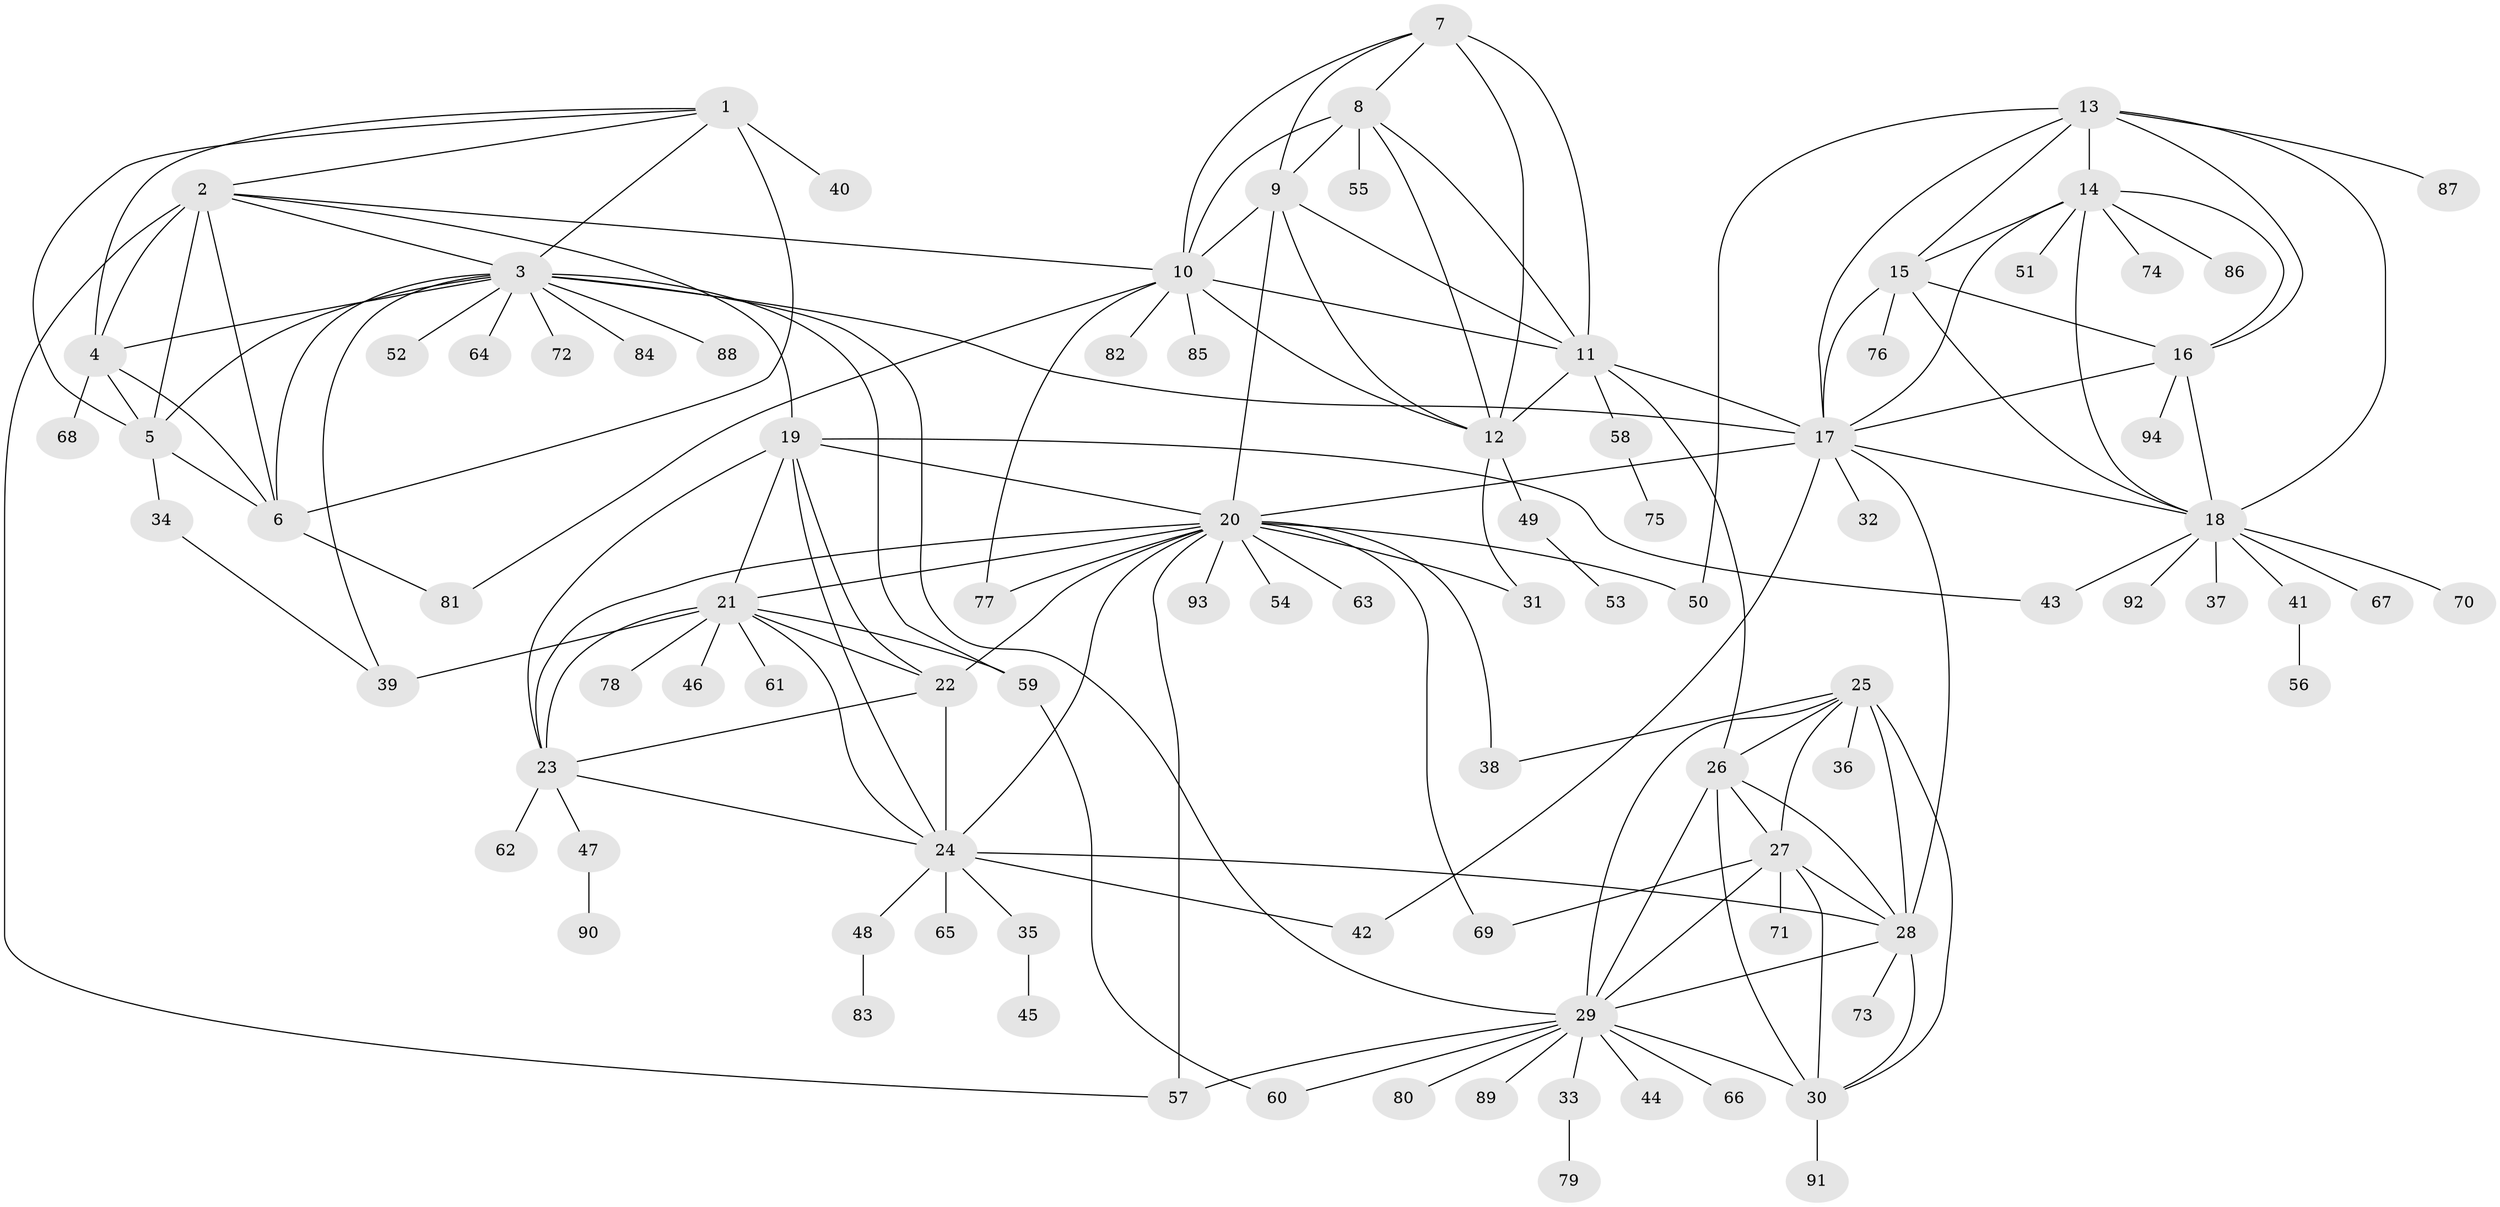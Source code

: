 // original degree distribution, {9: 0.045112781954887216, 7: 0.06766917293233082, 15: 0.007518796992481203, 8: 0.045112781954887216, 11: 0.022556390977443608, 12: 0.015037593984962405, 17: 0.007518796992481203, 6: 0.007518796992481203, 14: 0.007518796992481203, 2: 0.14285714285714285, 1: 0.6015037593984962, 3: 0.03007518796992481}
// Generated by graph-tools (version 1.1) at 2025/52/03/04/25 22:52:31]
// undirected, 94 vertices, 163 edges
graph export_dot {
  node [color=gray90,style=filled];
  1;
  2;
  3;
  4;
  5;
  6;
  7;
  8;
  9;
  10;
  11;
  12;
  13;
  14;
  15;
  16;
  17;
  18;
  19;
  20;
  21;
  22;
  23;
  24;
  25;
  26;
  27;
  28;
  29;
  30;
  31;
  32;
  33;
  34;
  35;
  36;
  37;
  38;
  39;
  40;
  41;
  42;
  43;
  44;
  45;
  46;
  47;
  48;
  49;
  50;
  51;
  52;
  53;
  54;
  55;
  56;
  57;
  58;
  59;
  60;
  61;
  62;
  63;
  64;
  65;
  66;
  67;
  68;
  69;
  70;
  71;
  72;
  73;
  74;
  75;
  76;
  77;
  78;
  79;
  80;
  81;
  82;
  83;
  84;
  85;
  86;
  87;
  88;
  89;
  90;
  91;
  92;
  93;
  94;
  1 -- 2 [weight=1.0];
  1 -- 3 [weight=1.0];
  1 -- 4 [weight=1.0];
  1 -- 5 [weight=1.0];
  1 -- 6 [weight=1.0];
  1 -- 40 [weight=3.0];
  2 -- 3 [weight=1.0];
  2 -- 4 [weight=1.0];
  2 -- 5 [weight=3.0];
  2 -- 6 [weight=1.0];
  2 -- 10 [weight=1.0];
  2 -- 19 [weight=1.0];
  2 -- 57 [weight=1.0];
  3 -- 4 [weight=1.0];
  3 -- 5 [weight=1.0];
  3 -- 6 [weight=1.0];
  3 -- 17 [weight=1.0];
  3 -- 29 [weight=1.0];
  3 -- 39 [weight=1.0];
  3 -- 52 [weight=1.0];
  3 -- 59 [weight=1.0];
  3 -- 64 [weight=1.0];
  3 -- 72 [weight=1.0];
  3 -- 84 [weight=1.0];
  3 -- 88 [weight=1.0];
  4 -- 5 [weight=1.0];
  4 -- 6 [weight=1.0];
  4 -- 68 [weight=3.0];
  5 -- 6 [weight=1.0];
  5 -- 34 [weight=1.0];
  6 -- 81 [weight=1.0];
  7 -- 8 [weight=1.0];
  7 -- 9 [weight=1.0];
  7 -- 10 [weight=1.0];
  7 -- 11 [weight=1.0];
  7 -- 12 [weight=2.0];
  8 -- 9 [weight=1.0];
  8 -- 10 [weight=1.0];
  8 -- 11 [weight=1.0];
  8 -- 12 [weight=1.0];
  8 -- 55 [weight=2.0];
  9 -- 10 [weight=1.0];
  9 -- 11 [weight=1.0];
  9 -- 12 [weight=1.0];
  9 -- 20 [weight=1.0];
  10 -- 11 [weight=1.0];
  10 -- 12 [weight=1.0];
  10 -- 77 [weight=1.0];
  10 -- 81 [weight=1.0];
  10 -- 82 [weight=1.0];
  10 -- 85 [weight=1.0];
  11 -- 12 [weight=1.0];
  11 -- 17 [weight=1.0];
  11 -- 26 [weight=1.0];
  11 -- 58 [weight=1.0];
  12 -- 31 [weight=1.0];
  12 -- 49 [weight=1.0];
  13 -- 14 [weight=1.0];
  13 -- 15 [weight=1.0];
  13 -- 16 [weight=1.0];
  13 -- 17 [weight=1.0];
  13 -- 18 [weight=1.0];
  13 -- 50 [weight=1.0];
  13 -- 87 [weight=1.0];
  14 -- 15 [weight=1.0];
  14 -- 16 [weight=1.0];
  14 -- 17 [weight=1.0];
  14 -- 18 [weight=1.0];
  14 -- 51 [weight=1.0];
  14 -- 74 [weight=1.0];
  14 -- 86 [weight=1.0];
  15 -- 16 [weight=1.0];
  15 -- 17 [weight=1.0];
  15 -- 18 [weight=1.0];
  15 -- 76 [weight=1.0];
  16 -- 17 [weight=1.0];
  16 -- 18 [weight=1.0];
  16 -- 94 [weight=1.0];
  17 -- 18 [weight=1.0];
  17 -- 20 [weight=1.0];
  17 -- 28 [weight=1.0];
  17 -- 32 [weight=1.0];
  17 -- 42 [weight=1.0];
  18 -- 37 [weight=1.0];
  18 -- 41 [weight=1.0];
  18 -- 43 [weight=1.0];
  18 -- 67 [weight=1.0];
  18 -- 70 [weight=1.0];
  18 -- 92 [weight=1.0];
  19 -- 20 [weight=1.0];
  19 -- 21 [weight=1.0];
  19 -- 22 [weight=1.0];
  19 -- 23 [weight=1.0];
  19 -- 24 [weight=1.0];
  19 -- 43 [weight=1.0];
  20 -- 21 [weight=1.0];
  20 -- 22 [weight=1.0];
  20 -- 23 [weight=1.0];
  20 -- 24 [weight=1.0];
  20 -- 31 [weight=1.0];
  20 -- 38 [weight=1.0];
  20 -- 50 [weight=1.0];
  20 -- 54 [weight=1.0];
  20 -- 57 [weight=1.0];
  20 -- 63 [weight=1.0];
  20 -- 69 [weight=1.0];
  20 -- 77 [weight=1.0];
  20 -- 93 [weight=1.0];
  21 -- 22 [weight=1.0];
  21 -- 23 [weight=1.0];
  21 -- 24 [weight=1.0];
  21 -- 39 [weight=1.0];
  21 -- 46 [weight=1.0];
  21 -- 59 [weight=1.0];
  21 -- 61 [weight=1.0];
  21 -- 78 [weight=1.0];
  22 -- 23 [weight=1.0];
  22 -- 24 [weight=1.0];
  23 -- 24 [weight=1.0];
  23 -- 47 [weight=1.0];
  23 -- 62 [weight=1.0];
  24 -- 28 [weight=1.0];
  24 -- 35 [weight=1.0];
  24 -- 42 [weight=1.0];
  24 -- 48 [weight=1.0];
  24 -- 65 [weight=1.0];
  25 -- 26 [weight=1.0];
  25 -- 27 [weight=1.0];
  25 -- 28 [weight=1.0];
  25 -- 29 [weight=1.0];
  25 -- 30 [weight=1.0];
  25 -- 36 [weight=1.0];
  25 -- 38 [weight=1.0];
  26 -- 27 [weight=1.0];
  26 -- 28 [weight=1.0];
  26 -- 29 [weight=1.0];
  26 -- 30 [weight=1.0];
  27 -- 28 [weight=1.0];
  27 -- 29 [weight=1.0];
  27 -- 30 [weight=1.0];
  27 -- 69 [weight=1.0];
  27 -- 71 [weight=1.0];
  28 -- 29 [weight=1.0];
  28 -- 30 [weight=1.0];
  28 -- 73 [weight=1.0];
  29 -- 30 [weight=1.0];
  29 -- 33 [weight=1.0];
  29 -- 44 [weight=1.0];
  29 -- 57 [weight=1.0];
  29 -- 60 [weight=1.0];
  29 -- 66 [weight=1.0];
  29 -- 80 [weight=1.0];
  29 -- 89 [weight=1.0];
  30 -- 91 [weight=1.0];
  33 -- 79 [weight=1.0];
  34 -- 39 [weight=1.0];
  35 -- 45 [weight=1.0];
  41 -- 56 [weight=1.0];
  47 -- 90 [weight=1.0];
  48 -- 83 [weight=1.0];
  49 -- 53 [weight=1.0];
  58 -- 75 [weight=1.0];
  59 -- 60 [weight=1.0];
}
